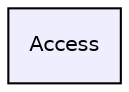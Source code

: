 digraph "Access" {
  compound=true
  node [ fontsize="10", fontname="Helvetica"];
  edge [ labelfontsize="10", labelfontname="Helvetica"];
  dir_bb37cddc2b59f10ee4ee137b7fcdff62 [shape=box, label="Access", style="filled", fillcolor="#eeeeff", pencolor="black", URL="dir_bb37cddc2b59f10ee4ee137b7fcdff62.html"];
}
